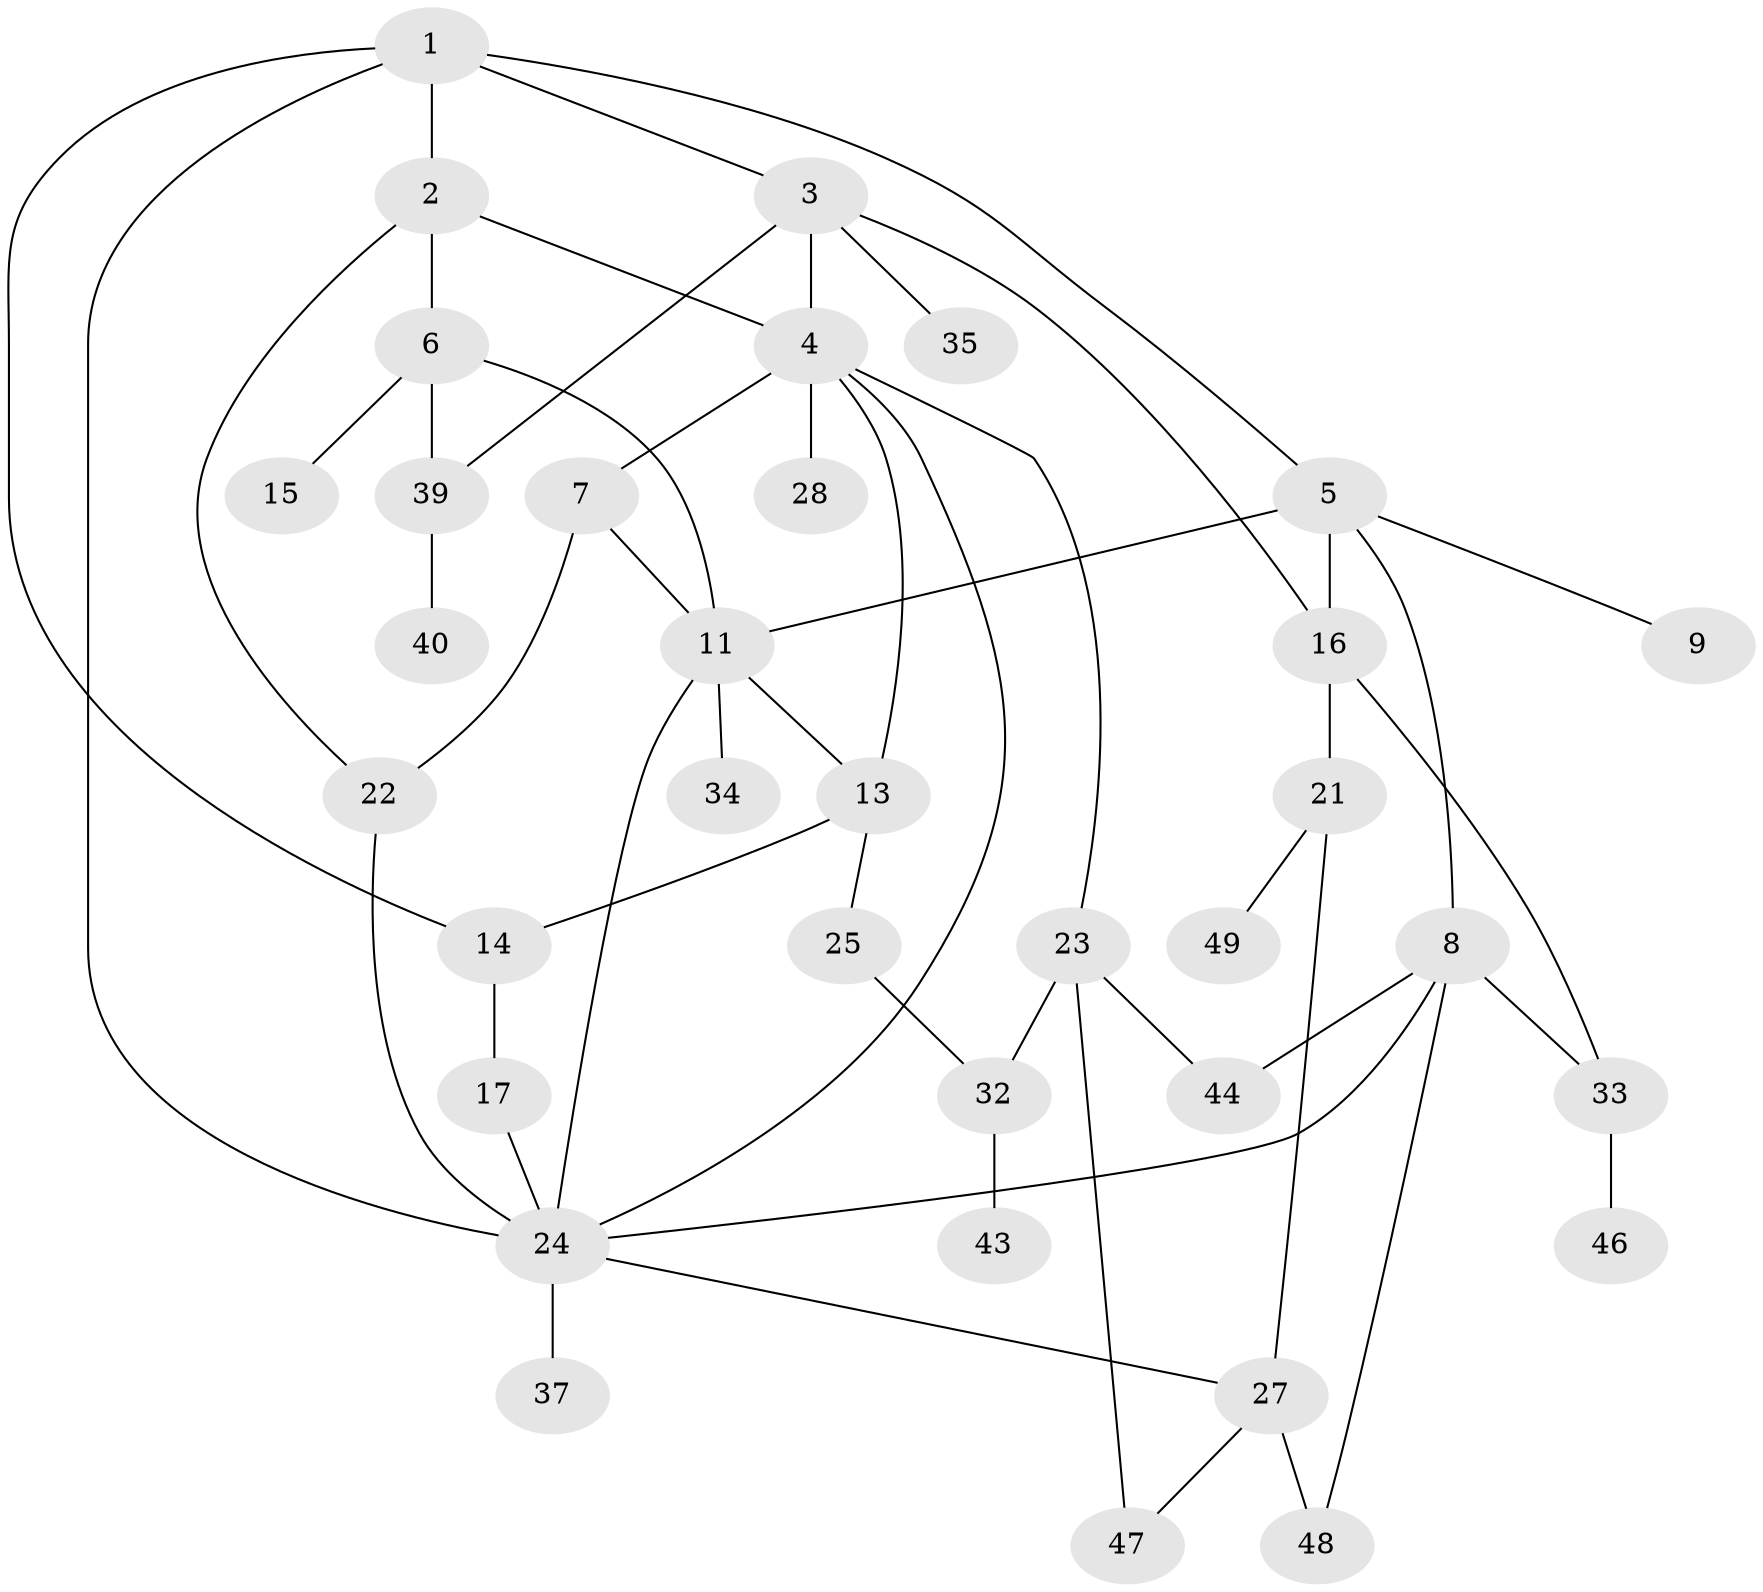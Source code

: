 // original degree distribution, {5: 0.1, 3: 0.18, 7: 0.02, 4: 0.12, 1: 0.22, 2: 0.32, 6: 0.04}
// Generated by graph-tools (version 1.1) at 2025/10/02/27/25 16:10:51]
// undirected, 35 vertices, 53 edges
graph export_dot {
graph [start="1"]
  node [color=gray90,style=filled];
  1;
  2 [super="+12"];
  3 [super="+18"];
  4;
  5 [super="+20"];
  6 [super="+50"];
  7 [super="+10"];
  8;
  9;
  11 [super="+29"];
  13 [super="+19"];
  14 [super="+38"];
  15;
  16;
  17;
  21;
  22 [super="+31"];
  23 [super="+26"];
  24 [super="+36"];
  25;
  27;
  28 [super="+30"];
  32 [super="+42"];
  33 [super="+45"];
  34 [super="+41"];
  35;
  37;
  39;
  40;
  43;
  44;
  46;
  47;
  48;
  49;
  1 -- 2;
  1 -- 3;
  1 -- 5;
  1 -- 14;
  1 -- 24;
  2 -- 4;
  2 -- 6;
  2 -- 22;
  3 -- 4;
  3 -- 16;
  3 -- 35;
  3 -- 39;
  4 -- 7;
  4 -- 13;
  4 -- 23;
  4 -- 28;
  4 -- 24;
  5 -- 8;
  5 -- 9;
  5 -- 16;
  5 -- 11;
  6 -- 11;
  6 -- 15;
  6 -- 39;
  7 -- 11;
  7 -- 22;
  8 -- 24;
  8 -- 44;
  8 -- 48;
  8 -- 33;
  11 -- 34;
  11 -- 13;
  11 -- 24;
  13 -- 25;
  13 -- 14;
  14 -- 17;
  16 -- 21;
  16 -- 33;
  17 -- 24;
  21 -- 27;
  21 -- 49;
  22 -- 24 [weight=2];
  23 -- 44;
  23 -- 47;
  23 -- 32;
  24 -- 37;
  24 -- 27;
  25 -- 32;
  27 -- 48;
  27 -- 47;
  32 -- 43;
  33 -- 46;
  39 -- 40;
}
